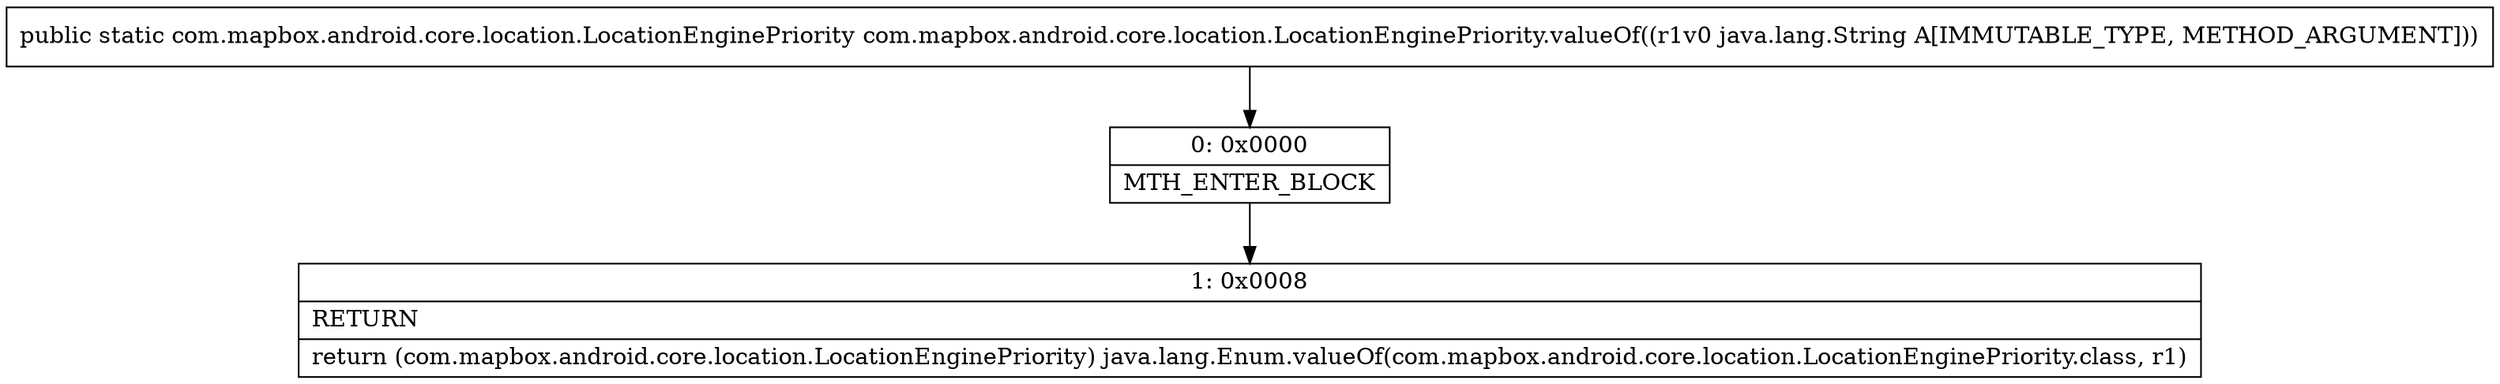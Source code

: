 digraph "CFG forcom.mapbox.android.core.location.LocationEnginePriority.valueOf(Ljava\/lang\/String;)Lcom\/mapbox\/android\/core\/location\/LocationEnginePriority;" {
Node_0 [shape=record,label="{0\:\ 0x0000|MTH_ENTER_BLOCK\l}"];
Node_1 [shape=record,label="{1\:\ 0x0008|RETURN\l|return (com.mapbox.android.core.location.LocationEnginePriority) java.lang.Enum.valueOf(com.mapbox.android.core.location.LocationEnginePriority.class, r1)\l}"];
MethodNode[shape=record,label="{public static com.mapbox.android.core.location.LocationEnginePriority com.mapbox.android.core.location.LocationEnginePriority.valueOf((r1v0 java.lang.String A[IMMUTABLE_TYPE, METHOD_ARGUMENT])) }"];
MethodNode -> Node_0;
Node_0 -> Node_1;
}

